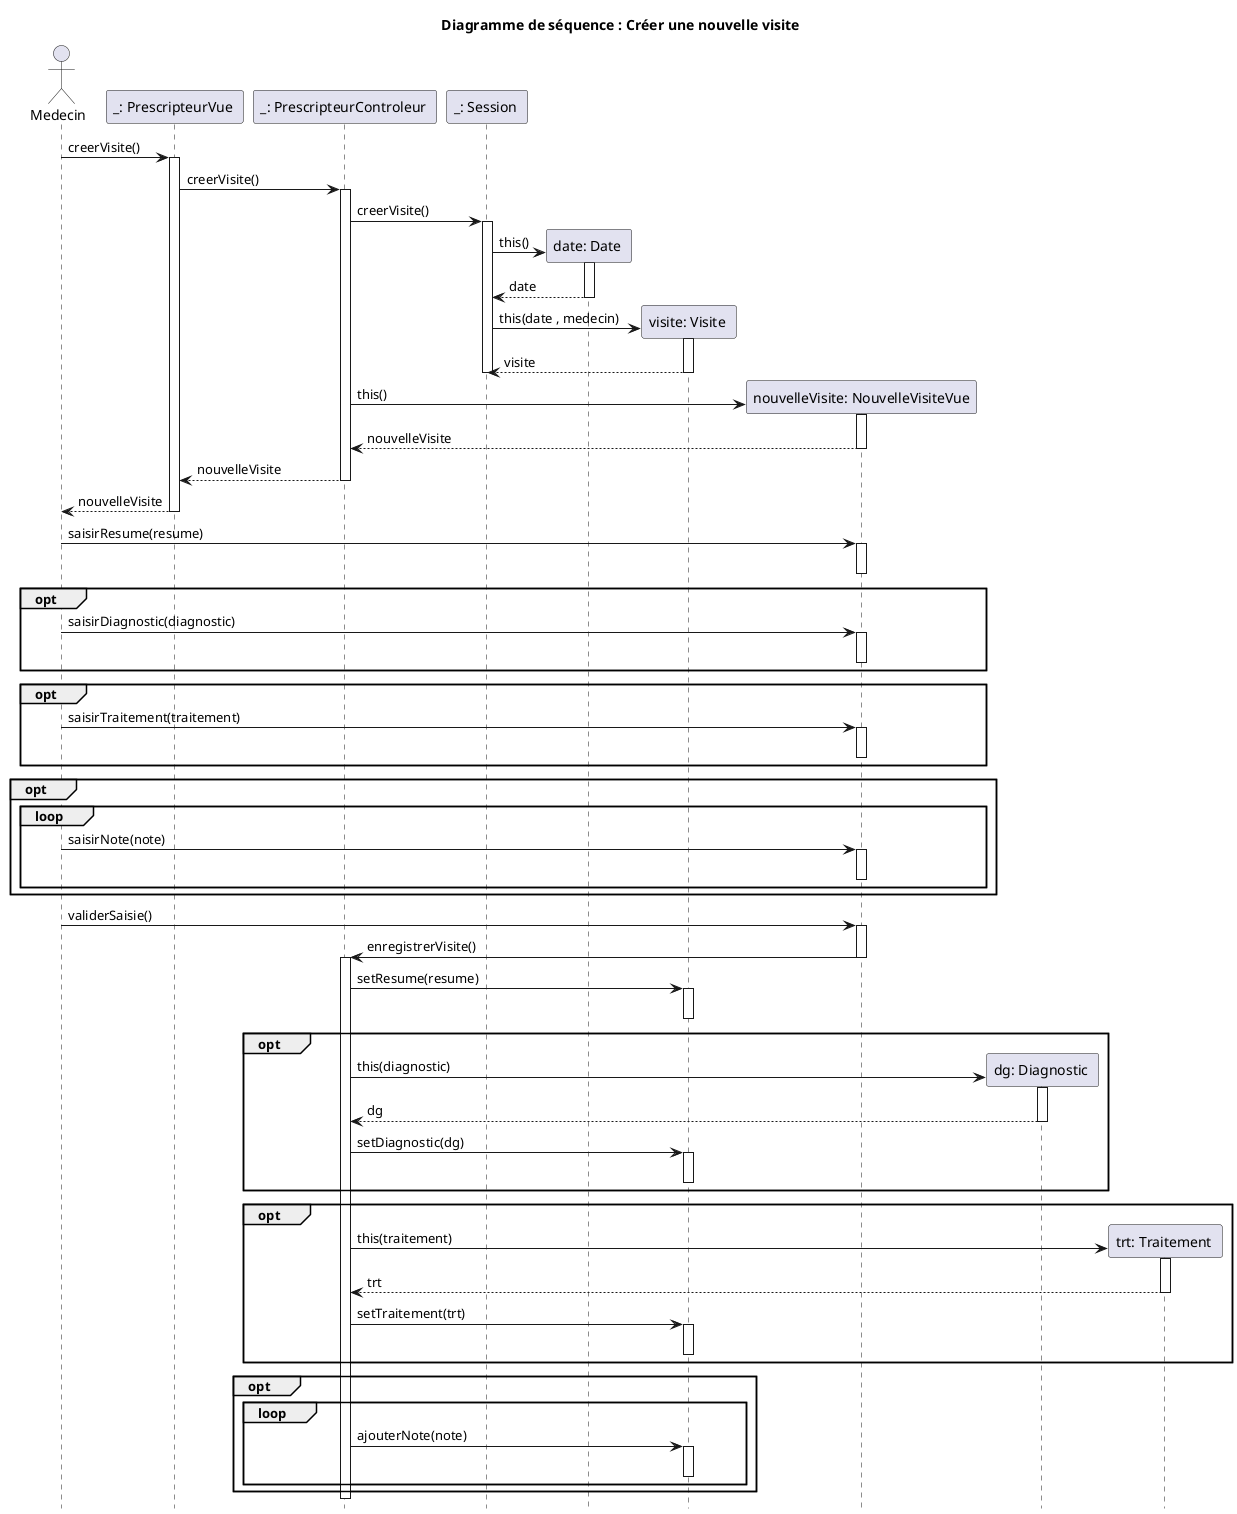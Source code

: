 @startuml

title Diagramme de séquence : Créer une nouvelle visite
hide footbox

actor "Medecin" as med

participant "_: PrescripteurVue " as pv
med -> pv : creerVisite()
activate pv

participant "_: PrescripteurControleur " as pc
pv -> pc : creerVisite()
activate pc
    participant "_: Session " as ssn
    pc -> ssn : creerVisite()
    activate ssn
        create participant "date: Date " as dt
        ssn -> dt : this()
        activate dt
        dt --> ssn : date
        deactivate dt 

        create participant "visite: Visite " as v
        ssn -> v : this(date , medecin)
        activate v
        v --> ssn : visite
        deactivate v
    deactivate ssn 
    
    create participant "nouvelleVisite: NouvelleVisiteVue" as nvf
    pc -> nvf: this()
    activate nvf
    nvf --> pc : nouvelleVisite
    deactivate nvf
pc --> pv : nouvelleVisite
deactivate pc
pv --> med : nouvelleVisite
deactivate pv

med -> nvf : saisirResume(resume)
activate nvf
deactivate nvf

opt
med -> nvf : saisirDiagnostic(diagnostic)
activate nvf
deactivate nvf
end

opt
med -> nvf : saisirTraitement(traitement)
activate nvf
deactivate nvf
end

opt
loop
med -> nvf : saisirNote(note)
activate nvf
deactivate nvf
end
end

med -> nvf : validerSaisie()
activate nvf
    nvf -> pc : enregistrerVisite()
    deactivate nvf
    activate pc
    pc -> v : setResume(resume)
    activate v 
    deactivate v

    opt
    create participant "dg: Diagnostic " as dg
        pc -> dg : this(diagnostic)
        activate dg
        dg --> pc : dg
        deactivate dg  
    pc -> v : setDiagnostic(dg)
    activate v 
    deactivate v
    end

    opt
    create participant "trt: Traitement " as trt
        pc -> trt : this(traitement)
        activate trt
        trt --> pc : trt
        deactivate trt 
    pc -> v : setTraitement(trt)
    activate v 
    deactivate v
    end

    opt
    loop
    pc -> v : ajouterNote(note)
    activate v 
    deactivate v
    end
    end

    deactivate pc

@enduml